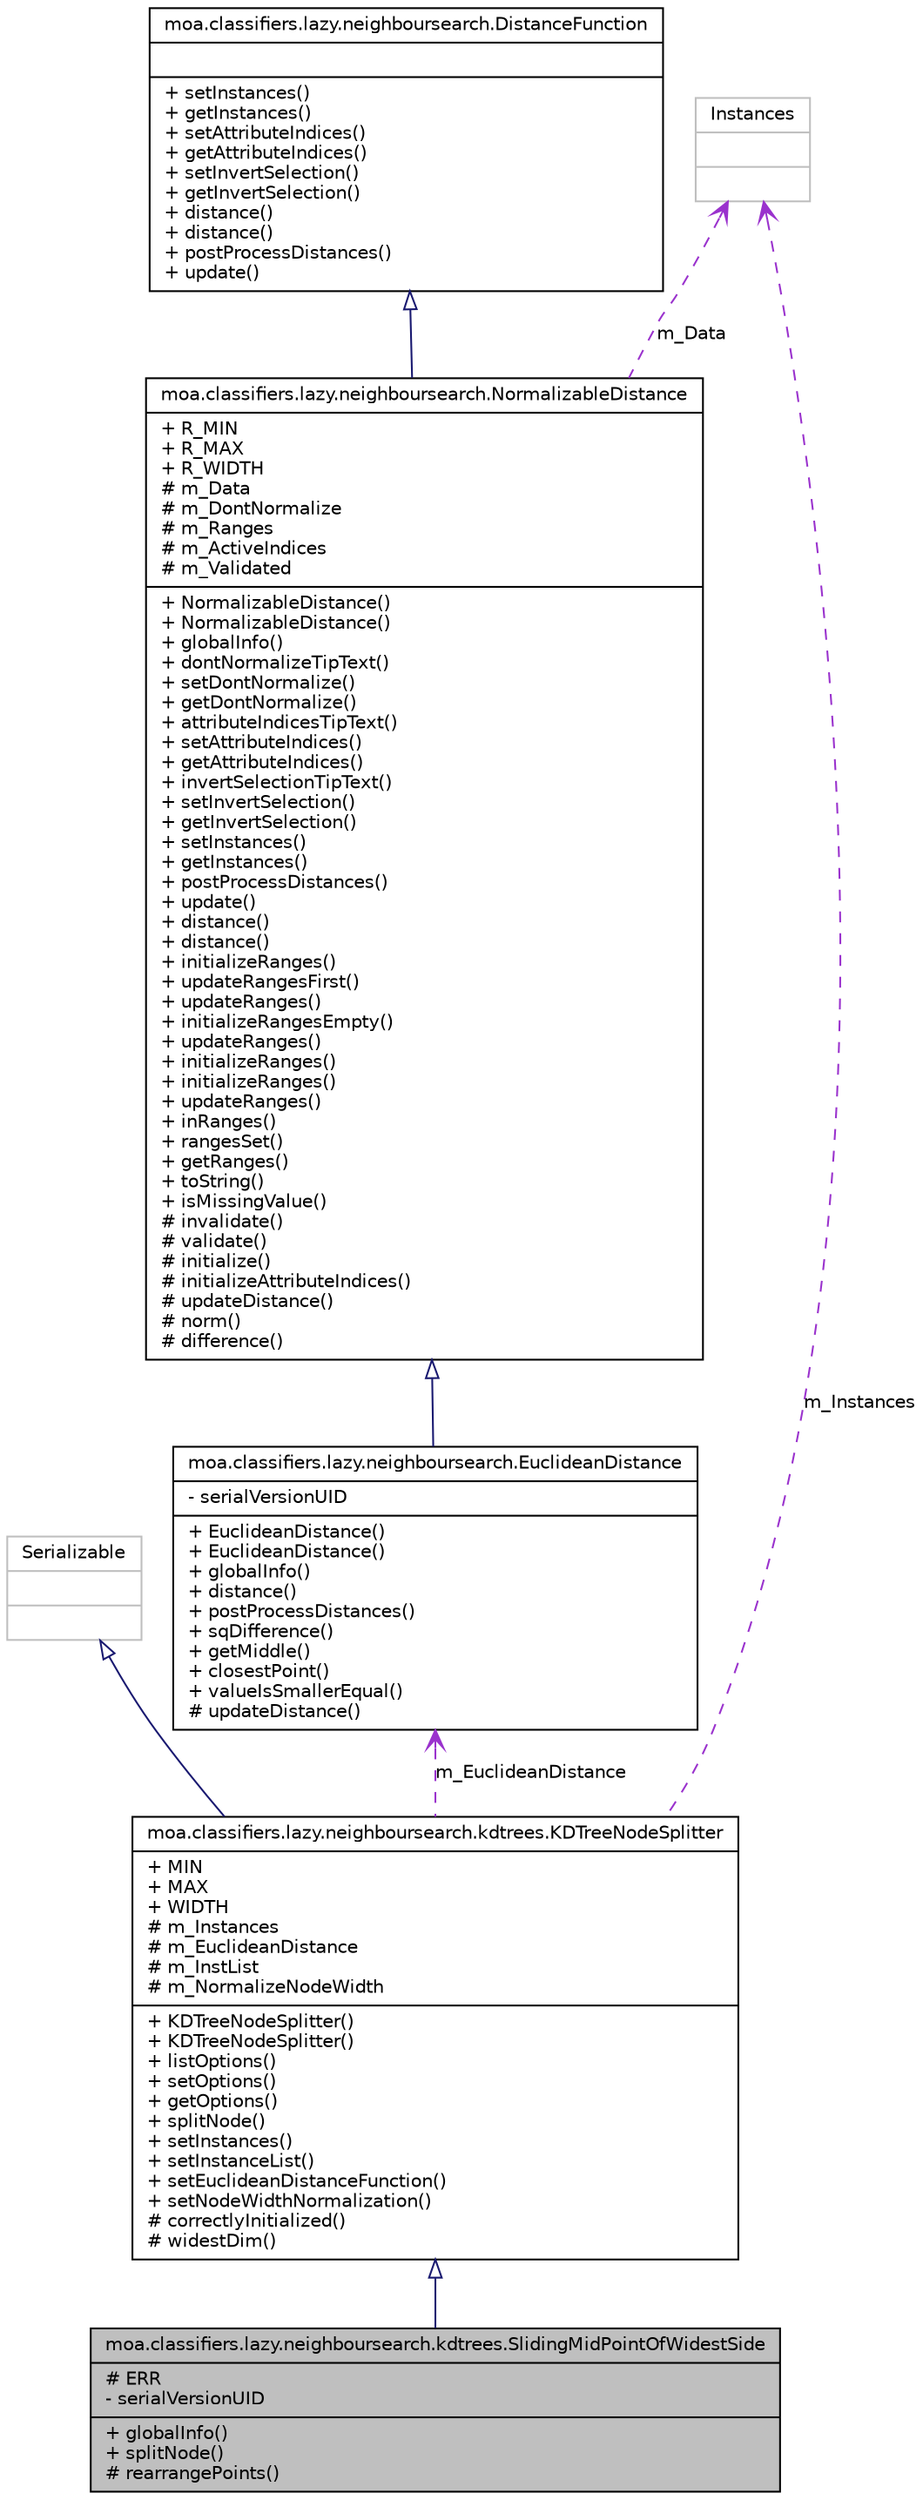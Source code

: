 digraph G
{
  edge [fontname="Helvetica",fontsize="10",labelfontname="Helvetica",labelfontsize="10"];
  node [fontname="Helvetica",fontsize="10",shape=record];
  Node1 [label="{moa.classifiers.lazy.neighboursearch.kdtrees.SlidingMidPointOfWidestSide\n|# ERR\l- serialVersionUID\l|+ globalInfo()\l+ splitNode()\l# rearrangePoints()\l}",height=0.2,width=0.4,color="black", fillcolor="grey75", style="filled" fontcolor="black"];
  Node2 -> Node1 [dir=back,color="midnightblue",fontsize="10",style="solid",arrowtail="empty",fontname="Helvetica"];
  Node2 [label="{moa.classifiers.lazy.neighboursearch.kdtrees.KDTreeNodeSplitter\n|+ MIN\l+ MAX\l+ WIDTH\l# m_Instances\l# m_EuclideanDistance\l# m_InstList\l# m_NormalizeNodeWidth\l|+ KDTreeNodeSplitter()\l+ KDTreeNodeSplitter()\l+ listOptions()\l+ setOptions()\l+ getOptions()\l+ splitNode()\l+ setInstances()\l+ setInstanceList()\l+ setEuclideanDistanceFunction()\l+ setNodeWidthNormalization()\l# correctlyInitialized()\l# widestDim()\l}",height=0.2,width=0.4,color="black", fillcolor="white", style="filled",URL="$classmoa_1_1classifiers_1_1lazy_1_1neighboursearch_1_1kdtrees_1_1KDTreeNodeSplitter.html",tooltip="Class that splits up a KDTreeNode."];
  Node3 -> Node2 [dir=back,color="midnightblue",fontsize="10",style="solid",arrowtail="empty",fontname="Helvetica"];
  Node3 [label="{Serializable\n||}",height=0.2,width=0.4,color="grey75", fillcolor="white", style="filled"];
  Node4 -> Node2 [dir=back,color="darkorchid3",fontsize="10",style="dashed",label="m_EuclideanDistance",arrowtail="open",fontname="Helvetica"];
  Node4 [label="{moa.classifiers.lazy.neighboursearch.EuclideanDistance\n|- serialVersionUID\l|+ EuclideanDistance()\l+ EuclideanDistance()\l+ globalInfo()\l+ distance()\l+ postProcessDistances()\l+ sqDifference()\l+ getMiddle()\l+ closestPoint()\l+ valueIsSmallerEqual()\l# updateDistance()\l}",height=0.2,width=0.4,color="black", fillcolor="white", style="filled",URL="$classmoa_1_1classifiers_1_1lazy_1_1neighboursearch_1_1EuclideanDistance.html",tooltip="Implementing Euclidean distance (or similarity) function."];
  Node5 -> Node4 [dir=back,color="midnightblue",fontsize="10",style="solid",arrowtail="empty",fontname="Helvetica"];
  Node5 [label="{moa.classifiers.lazy.neighboursearch.NormalizableDistance\n|+ R_MIN\l+ R_MAX\l+ R_WIDTH\l# m_Data\l# m_DontNormalize\l# m_Ranges\l# m_ActiveIndices\l# m_Validated\l|+ NormalizableDistance()\l+ NormalizableDistance()\l+ globalInfo()\l+ dontNormalizeTipText()\l+ setDontNormalize()\l+ getDontNormalize()\l+ attributeIndicesTipText()\l+ setAttributeIndices()\l+ getAttributeIndices()\l+ invertSelectionTipText()\l+ setInvertSelection()\l+ getInvertSelection()\l+ setInstances()\l+ getInstances()\l+ postProcessDistances()\l+ update()\l+ distance()\l+ distance()\l+ initializeRanges()\l+ updateRangesFirst()\l+ updateRanges()\l+ initializeRangesEmpty()\l+ updateRanges()\l+ initializeRanges()\l+ initializeRanges()\l+ updateRanges()\l+ inRanges()\l+ rangesSet()\l+ getRanges()\l+ toString()\l+ isMissingValue()\l# invalidate()\l# validate()\l# initialize()\l# initializeAttributeIndices()\l# updateDistance()\l# norm()\l# difference()\l}",height=0.2,width=0.4,color="black", fillcolor="white", style="filled",URL="$classmoa_1_1classifiers_1_1lazy_1_1neighboursearch_1_1NormalizableDistance.html",tooltip="Represents the abstract ancestor for normalizable distance functions, like Euclidean..."];
  Node6 -> Node5 [dir=back,color="midnightblue",fontsize="10",style="solid",arrowtail="empty",fontname="Helvetica"];
  Node6 [label="{moa.classifiers.lazy.neighboursearch.DistanceFunction\n||+ setInstances()\l+ getInstances()\l+ setAttributeIndices()\l+ getAttributeIndices()\l+ setInvertSelection()\l+ getInvertSelection()\l+ distance()\l+ distance()\l+ postProcessDistances()\l+ update()\l}",height=0.2,width=0.4,color="black", fillcolor="white", style="filled",URL="$interfacemoa_1_1classifiers_1_1lazy_1_1neighboursearch_1_1DistanceFunction.html",tooltip="Interface for any class that can compute and return distances between two instances..."];
  Node7 -> Node5 [dir=back,color="darkorchid3",fontsize="10",style="dashed",label="m_Data",arrowtail="open",fontname="Helvetica"];
  Node7 [label="{Instances\n||}",height=0.2,width=0.4,color="grey75", fillcolor="white", style="filled"];
  Node7 -> Node2 [dir=back,color="darkorchid3",fontsize="10",style="dashed",label="m_Instances",arrowtail="open",fontname="Helvetica"];
}
